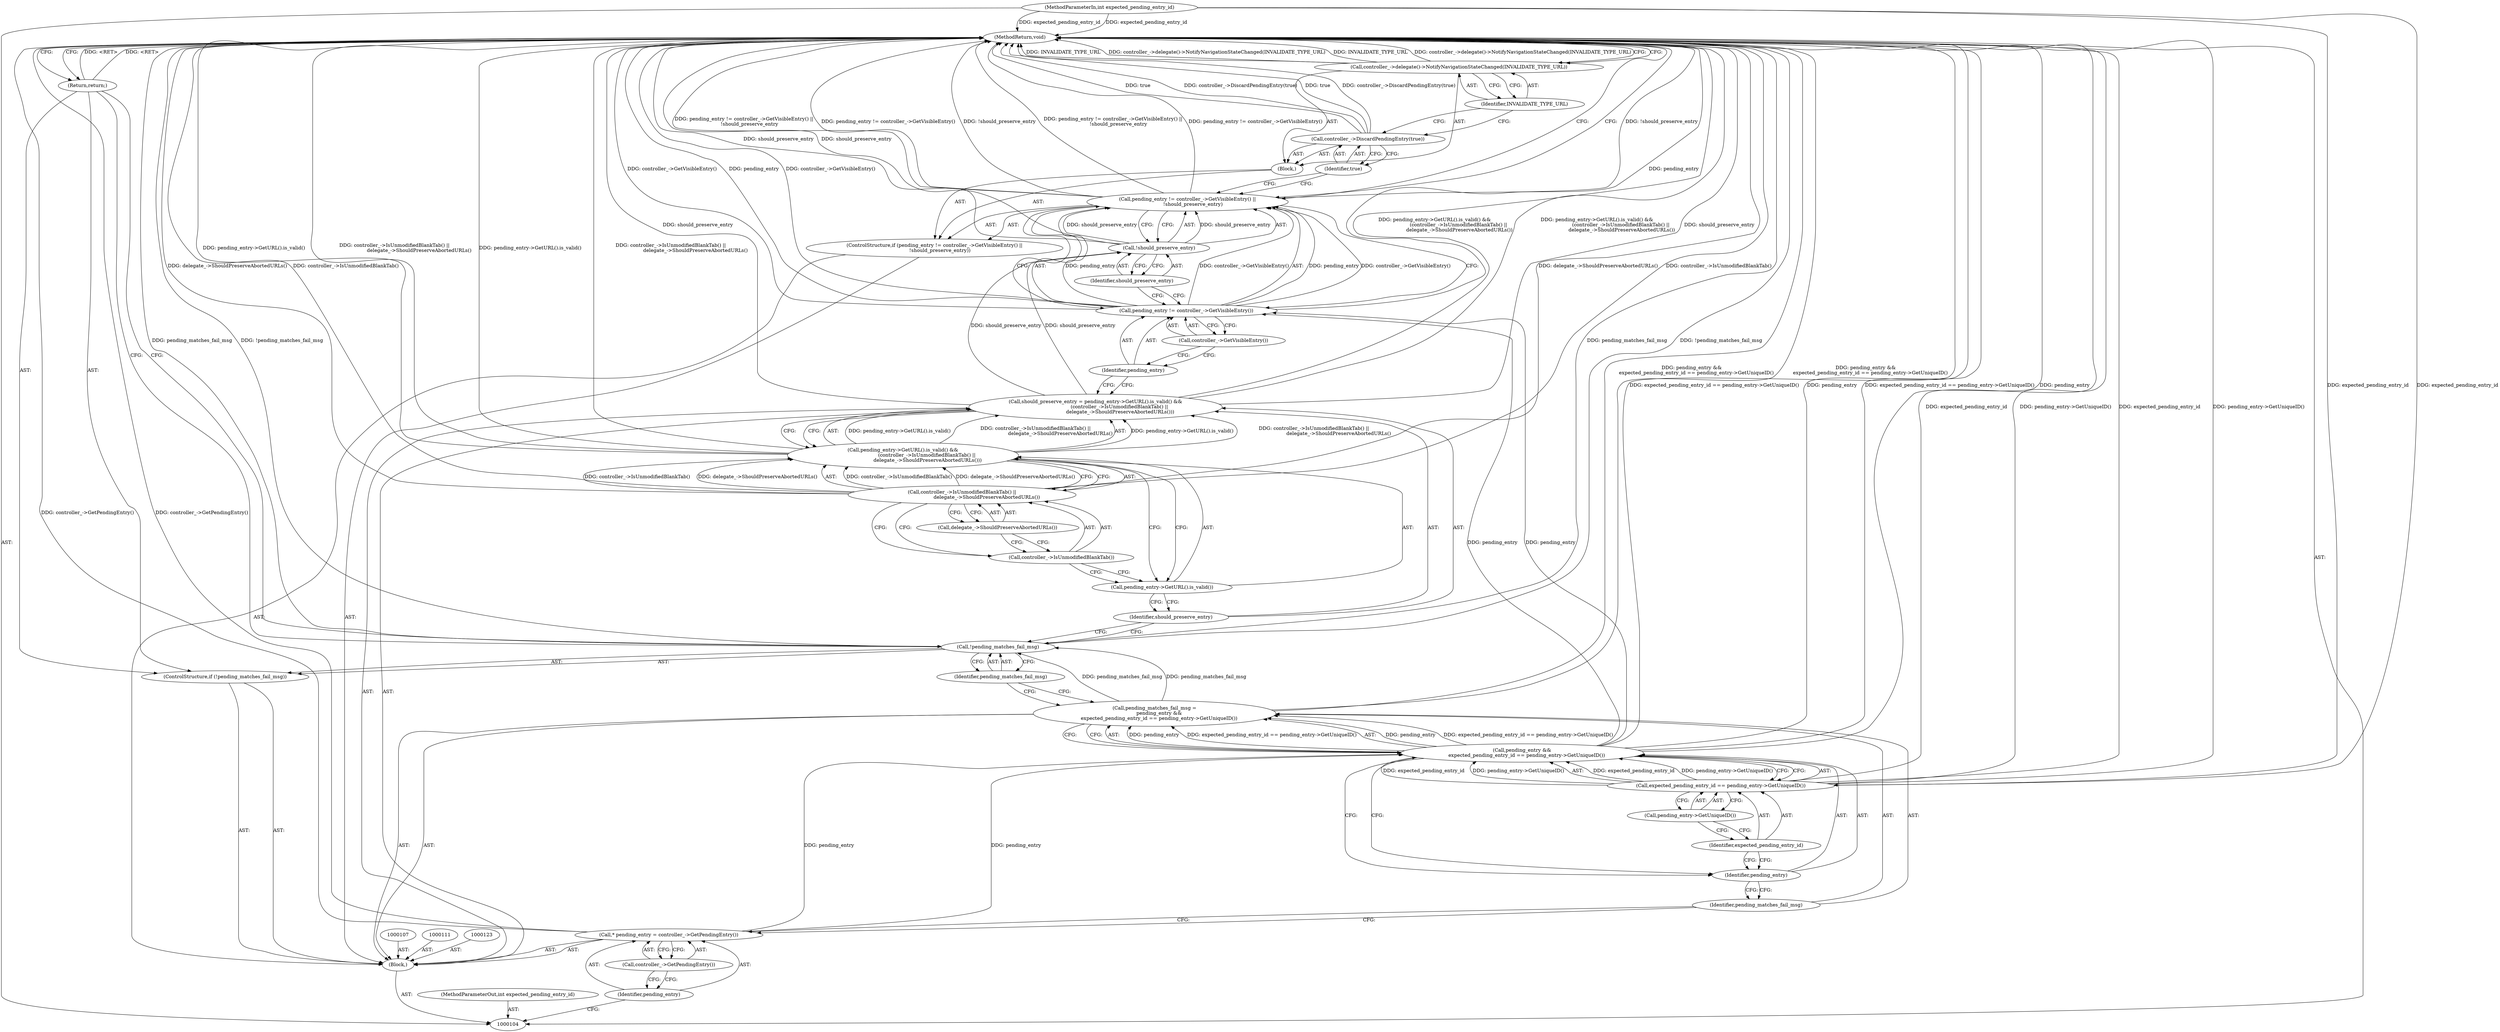 digraph "0_Chrome_0aa576040704401ae28ea73b862d0b5d84262d51" {
"1000143" [label="(MethodReturn,void)"];
"1000105" [label="(MethodParameterIn,int expected_pending_entry_id)"];
"1000205" [label="(MethodParameterOut,int expected_pending_entry_id)"];
"1000106" [label="(Block,)"];
"1000126" [label="(Call,pending_entry->GetURL().is_valid() &&\n                               (controller_->IsUnmodifiedBlankTab() ||\n                                delegate_->ShouldPreserveAbortedURLs()))"];
"1000127" [label="(Call,pending_entry->GetURL().is_valid())"];
"1000124" [label="(Call,should_preserve_entry = pending_entry->GetURL().is_valid() &&\n                               (controller_->IsUnmodifiedBlankTab() ||\n                                delegate_->ShouldPreserveAbortedURLs()))"];
"1000125" [label="(Identifier,should_preserve_entry)"];
"1000128" [label="(Call,controller_->IsUnmodifiedBlankTab() ||\n                                delegate_->ShouldPreserveAbortedURLs())"];
"1000129" [label="(Call,controller_->IsUnmodifiedBlankTab())"];
"1000130" [label="(Call,delegate_->ShouldPreserveAbortedURLs())"];
"1000135" [label="(Call,controller_->GetVisibleEntry())"];
"1000131" [label="(ControlStructure,if (pending_entry != controller_->GetVisibleEntry() ||\n       !should_preserve_entry))"];
"1000132" [label="(Call,pending_entry != controller_->GetVisibleEntry() ||\n       !should_preserve_entry)"];
"1000133" [label="(Call,pending_entry != controller_->GetVisibleEntry())"];
"1000134" [label="(Identifier,pending_entry)"];
"1000138" [label="(Block,)"];
"1000136" [label="(Call,!should_preserve_entry)"];
"1000137" [label="(Identifier,should_preserve_entry)"];
"1000140" [label="(Identifier,true)"];
"1000139" [label="(Call,controller_->DiscardPendingEntry(true))"];
"1000108" [label="(Call,* pending_entry = controller_->GetPendingEntry())"];
"1000109" [label="(Identifier,pending_entry)"];
"1000110" [label="(Call,controller_->GetPendingEntry())"];
"1000141" [label="(Call,controller_->delegate()->NotifyNavigationStateChanged(INVALIDATE_TYPE_URL))"];
"1000142" [label="(Identifier,INVALIDATE_TYPE_URL)"];
"1000112" [label="(Call,pending_matches_fail_msg =\n      pending_entry &&\n      expected_pending_entry_id == pending_entry->GetUniqueID())"];
"1000113" [label="(Identifier,pending_matches_fail_msg)"];
"1000114" [label="(Call,pending_entry &&\n      expected_pending_entry_id == pending_entry->GetUniqueID())"];
"1000115" [label="(Identifier,pending_entry)"];
"1000118" [label="(Call,pending_entry->GetUniqueID())"];
"1000116" [label="(Call,expected_pending_entry_id == pending_entry->GetUniqueID())"];
"1000117" [label="(Identifier,expected_pending_entry_id)"];
"1000119" [label="(ControlStructure,if (!pending_matches_fail_msg))"];
"1000120" [label="(Call,!pending_matches_fail_msg)"];
"1000121" [label="(Identifier,pending_matches_fail_msg)"];
"1000122" [label="(Return,return;)"];
"1000143" -> "1000104"  [label="AST: "];
"1000143" -> "1000122"  [label="CFG: "];
"1000143" -> "1000141"  [label="CFG: "];
"1000143" -> "1000132"  [label="CFG: "];
"1000122" -> "1000143"  [label="DDG: <RET>"];
"1000116" -> "1000143"  [label="DDG: expected_pending_entry_id"];
"1000116" -> "1000143"  [label="DDG: pending_entry->GetUniqueID()"];
"1000141" -> "1000143"  [label="DDG: INVALIDATE_TYPE_URL"];
"1000141" -> "1000143"  [label="DDG: controller_->delegate()->NotifyNavigationStateChanged(INVALIDATE_TYPE_URL)"];
"1000124" -> "1000143"  [label="DDG: should_preserve_entry"];
"1000124" -> "1000143"  [label="DDG: pending_entry->GetURL().is_valid() &&\n                               (controller_->IsUnmodifiedBlankTab() ||\n                                delegate_->ShouldPreserveAbortedURLs())"];
"1000105" -> "1000143"  [label="DDG: expected_pending_entry_id"];
"1000112" -> "1000143"  [label="DDG: pending_entry &&\n      expected_pending_entry_id == pending_entry->GetUniqueID()"];
"1000139" -> "1000143"  [label="DDG: true"];
"1000139" -> "1000143"  [label="DDG: controller_->DiscardPendingEntry(true)"];
"1000126" -> "1000143"  [label="DDG: pending_entry->GetURL().is_valid()"];
"1000126" -> "1000143"  [label="DDG: controller_->IsUnmodifiedBlankTab() ||\n                                delegate_->ShouldPreserveAbortedURLs()"];
"1000132" -> "1000143"  [label="DDG: !should_preserve_entry"];
"1000132" -> "1000143"  [label="DDG: pending_entry != controller_->GetVisibleEntry() ||\n       !should_preserve_entry"];
"1000132" -> "1000143"  [label="DDG: pending_entry != controller_->GetVisibleEntry()"];
"1000114" -> "1000143"  [label="DDG: expected_pending_entry_id == pending_entry->GetUniqueID()"];
"1000114" -> "1000143"  [label="DDG: pending_entry"];
"1000136" -> "1000143"  [label="DDG: should_preserve_entry"];
"1000128" -> "1000143"  [label="DDG: delegate_->ShouldPreserveAbortedURLs()"];
"1000128" -> "1000143"  [label="DDG: controller_->IsUnmodifiedBlankTab()"];
"1000133" -> "1000143"  [label="DDG: pending_entry"];
"1000133" -> "1000143"  [label="DDG: controller_->GetVisibleEntry()"];
"1000120" -> "1000143"  [label="DDG: pending_matches_fail_msg"];
"1000120" -> "1000143"  [label="DDG: !pending_matches_fail_msg"];
"1000108" -> "1000143"  [label="DDG: controller_->GetPendingEntry()"];
"1000105" -> "1000104"  [label="AST: "];
"1000105" -> "1000143"  [label="DDG: expected_pending_entry_id"];
"1000105" -> "1000116"  [label="DDG: expected_pending_entry_id"];
"1000205" -> "1000104"  [label="AST: "];
"1000106" -> "1000104"  [label="AST: "];
"1000107" -> "1000106"  [label="AST: "];
"1000108" -> "1000106"  [label="AST: "];
"1000111" -> "1000106"  [label="AST: "];
"1000112" -> "1000106"  [label="AST: "];
"1000119" -> "1000106"  [label="AST: "];
"1000123" -> "1000106"  [label="AST: "];
"1000124" -> "1000106"  [label="AST: "];
"1000131" -> "1000106"  [label="AST: "];
"1000126" -> "1000124"  [label="AST: "];
"1000126" -> "1000127"  [label="CFG: "];
"1000126" -> "1000128"  [label="CFG: "];
"1000127" -> "1000126"  [label="AST: "];
"1000128" -> "1000126"  [label="AST: "];
"1000124" -> "1000126"  [label="CFG: "];
"1000126" -> "1000143"  [label="DDG: pending_entry->GetURL().is_valid()"];
"1000126" -> "1000143"  [label="DDG: controller_->IsUnmodifiedBlankTab() ||\n                                delegate_->ShouldPreserveAbortedURLs()"];
"1000126" -> "1000124"  [label="DDG: pending_entry->GetURL().is_valid()"];
"1000126" -> "1000124"  [label="DDG: controller_->IsUnmodifiedBlankTab() ||\n                                delegate_->ShouldPreserveAbortedURLs()"];
"1000128" -> "1000126"  [label="DDG: controller_->IsUnmodifiedBlankTab()"];
"1000128" -> "1000126"  [label="DDG: delegate_->ShouldPreserveAbortedURLs()"];
"1000127" -> "1000126"  [label="AST: "];
"1000127" -> "1000125"  [label="CFG: "];
"1000129" -> "1000127"  [label="CFG: "];
"1000126" -> "1000127"  [label="CFG: "];
"1000124" -> "1000106"  [label="AST: "];
"1000124" -> "1000126"  [label="CFG: "];
"1000125" -> "1000124"  [label="AST: "];
"1000126" -> "1000124"  [label="AST: "];
"1000134" -> "1000124"  [label="CFG: "];
"1000124" -> "1000143"  [label="DDG: should_preserve_entry"];
"1000124" -> "1000143"  [label="DDG: pending_entry->GetURL().is_valid() &&\n                               (controller_->IsUnmodifiedBlankTab() ||\n                                delegate_->ShouldPreserveAbortedURLs())"];
"1000126" -> "1000124"  [label="DDG: pending_entry->GetURL().is_valid()"];
"1000126" -> "1000124"  [label="DDG: controller_->IsUnmodifiedBlankTab() ||\n                                delegate_->ShouldPreserveAbortedURLs()"];
"1000124" -> "1000136"  [label="DDG: should_preserve_entry"];
"1000125" -> "1000124"  [label="AST: "];
"1000125" -> "1000120"  [label="CFG: "];
"1000127" -> "1000125"  [label="CFG: "];
"1000128" -> "1000126"  [label="AST: "];
"1000128" -> "1000129"  [label="CFG: "];
"1000128" -> "1000130"  [label="CFG: "];
"1000129" -> "1000128"  [label="AST: "];
"1000130" -> "1000128"  [label="AST: "];
"1000126" -> "1000128"  [label="CFG: "];
"1000128" -> "1000143"  [label="DDG: delegate_->ShouldPreserveAbortedURLs()"];
"1000128" -> "1000143"  [label="DDG: controller_->IsUnmodifiedBlankTab()"];
"1000128" -> "1000126"  [label="DDG: controller_->IsUnmodifiedBlankTab()"];
"1000128" -> "1000126"  [label="DDG: delegate_->ShouldPreserveAbortedURLs()"];
"1000129" -> "1000128"  [label="AST: "];
"1000129" -> "1000127"  [label="CFG: "];
"1000130" -> "1000129"  [label="CFG: "];
"1000128" -> "1000129"  [label="CFG: "];
"1000130" -> "1000128"  [label="AST: "];
"1000130" -> "1000129"  [label="CFG: "];
"1000128" -> "1000130"  [label="CFG: "];
"1000135" -> "1000133"  [label="AST: "];
"1000135" -> "1000134"  [label="CFG: "];
"1000133" -> "1000135"  [label="CFG: "];
"1000131" -> "1000106"  [label="AST: "];
"1000132" -> "1000131"  [label="AST: "];
"1000138" -> "1000131"  [label="AST: "];
"1000132" -> "1000131"  [label="AST: "];
"1000132" -> "1000133"  [label="CFG: "];
"1000132" -> "1000136"  [label="CFG: "];
"1000133" -> "1000132"  [label="AST: "];
"1000136" -> "1000132"  [label="AST: "];
"1000140" -> "1000132"  [label="CFG: "];
"1000143" -> "1000132"  [label="CFG: "];
"1000132" -> "1000143"  [label="DDG: !should_preserve_entry"];
"1000132" -> "1000143"  [label="DDG: pending_entry != controller_->GetVisibleEntry() ||\n       !should_preserve_entry"];
"1000132" -> "1000143"  [label="DDG: pending_entry != controller_->GetVisibleEntry()"];
"1000133" -> "1000132"  [label="DDG: pending_entry"];
"1000133" -> "1000132"  [label="DDG: controller_->GetVisibleEntry()"];
"1000136" -> "1000132"  [label="DDG: should_preserve_entry"];
"1000133" -> "1000132"  [label="AST: "];
"1000133" -> "1000135"  [label="CFG: "];
"1000134" -> "1000133"  [label="AST: "];
"1000135" -> "1000133"  [label="AST: "];
"1000137" -> "1000133"  [label="CFG: "];
"1000132" -> "1000133"  [label="CFG: "];
"1000133" -> "1000143"  [label="DDG: pending_entry"];
"1000133" -> "1000143"  [label="DDG: controller_->GetVisibleEntry()"];
"1000133" -> "1000132"  [label="DDG: pending_entry"];
"1000133" -> "1000132"  [label="DDG: controller_->GetVisibleEntry()"];
"1000114" -> "1000133"  [label="DDG: pending_entry"];
"1000134" -> "1000133"  [label="AST: "];
"1000134" -> "1000124"  [label="CFG: "];
"1000135" -> "1000134"  [label="CFG: "];
"1000138" -> "1000131"  [label="AST: "];
"1000139" -> "1000138"  [label="AST: "];
"1000141" -> "1000138"  [label="AST: "];
"1000136" -> "1000132"  [label="AST: "];
"1000136" -> "1000137"  [label="CFG: "];
"1000137" -> "1000136"  [label="AST: "];
"1000132" -> "1000136"  [label="CFG: "];
"1000136" -> "1000143"  [label="DDG: should_preserve_entry"];
"1000136" -> "1000132"  [label="DDG: should_preserve_entry"];
"1000124" -> "1000136"  [label="DDG: should_preserve_entry"];
"1000137" -> "1000136"  [label="AST: "];
"1000137" -> "1000133"  [label="CFG: "];
"1000136" -> "1000137"  [label="CFG: "];
"1000140" -> "1000139"  [label="AST: "];
"1000140" -> "1000132"  [label="CFG: "];
"1000139" -> "1000140"  [label="CFG: "];
"1000139" -> "1000138"  [label="AST: "];
"1000139" -> "1000140"  [label="CFG: "];
"1000140" -> "1000139"  [label="AST: "];
"1000142" -> "1000139"  [label="CFG: "];
"1000139" -> "1000143"  [label="DDG: true"];
"1000139" -> "1000143"  [label="DDG: controller_->DiscardPendingEntry(true)"];
"1000108" -> "1000106"  [label="AST: "];
"1000108" -> "1000110"  [label="CFG: "];
"1000109" -> "1000108"  [label="AST: "];
"1000110" -> "1000108"  [label="AST: "];
"1000113" -> "1000108"  [label="CFG: "];
"1000108" -> "1000143"  [label="DDG: controller_->GetPendingEntry()"];
"1000108" -> "1000114"  [label="DDG: pending_entry"];
"1000109" -> "1000108"  [label="AST: "];
"1000109" -> "1000104"  [label="CFG: "];
"1000110" -> "1000109"  [label="CFG: "];
"1000110" -> "1000108"  [label="AST: "];
"1000110" -> "1000109"  [label="CFG: "];
"1000108" -> "1000110"  [label="CFG: "];
"1000141" -> "1000138"  [label="AST: "];
"1000141" -> "1000142"  [label="CFG: "];
"1000142" -> "1000141"  [label="AST: "];
"1000143" -> "1000141"  [label="CFG: "];
"1000141" -> "1000143"  [label="DDG: INVALIDATE_TYPE_URL"];
"1000141" -> "1000143"  [label="DDG: controller_->delegate()->NotifyNavigationStateChanged(INVALIDATE_TYPE_URL)"];
"1000142" -> "1000141"  [label="AST: "];
"1000142" -> "1000139"  [label="CFG: "];
"1000141" -> "1000142"  [label="CFG: "];
"1000112" -> "1000106"  [label="AST: "];
"1000112" -> "1000114"  [label="CFG: "];
"1000113" -> "1000112"  [label="AST: "];
"1000114" -> "1000112"  [label="AST: "];
"1000121" -> "1000112"  [label="CFG: "];
"1000112" -> "1000143"  [label="DDG: pending_entry &&\n      expected_pending_entry_id == pending_entry->GetUniqueID()"];
"1000114" -> "1000112"  [label="DDG: pending_entry"];
"1000114" -> "1000112"  [label="DDG: expected_pending_entry_id == pending_entry->GetUniqueID()"];
"1000112" -> "1000120"  [label="DDG: pending_matches_fail_msg"];
"1000113" -> "1000112"  [label="AST: "];
"1000113" -> "1000108"  [label="CFG: "];
"1000115" -> "1000113"  [label="CFG: "];
"1000114" -> "1000112"  [label="AST: "];
"1000114" -> "1000115"  [label="CFG: "];
"1000114" -> "1000116"  [label="CFG: "];
"1000115" -> "1000114"  [label="AST: "];
"1000116" -> "1000114"  [label="AST: "];
"1000112" -> "1000114"  [label="CFG: "];
"1000114" -> "1000143"  [label="DDG: expected_pending_entry_id == pending_entry->GetUniqueID()"];
"1000114" -> "1000143"  [label="DDG: pending_entry"];
"1000114" -> "1000112"  [label="DDG: pending_entry"];
"1000114" -> "1000112"  [label="DDG: expected_pending_entry_id == pending_entry->GetUniqueID()"];
"1000108" -> "1000114"  [label="DDG: pending_entry"];
"1000116" -> "1000114"  [label="DDG: expected_pending_entry_id"];
"1000116" -> "1000114"  [label="DDG: pending_entry->GetUniqueID()"];
"1000114" -> "1000133"  [label="DDG: pending_entry"];
"1000115" -> "1000114"  [label="AST: "];
"1000115" -> "1000113"  [label="CFG: "];
"1000117" -> "1000115"  [label="CFG: "];
"1000114" -> "1000115"  [label="CFG: "];
"1000118" -> "1000116"  [label="AST: "];
"1000118" -> "1000117"  [label="CFG: "];
"1000116" -> "1000118"  [label="CFG: "];
"1000116" -> "1000114"  [label="AST: "];
"1000116" -> "1000118"  [label="CFG: "];
"1000117" -> "1000116"  [label="AST: "];
"1000118" -> "1000116"  [label="AST: "];
"1000114" -> "1000116"  [label="CFG: "];
"1000116" -> "1000143"  [label="DDG: expected_pending_entry_id"];
"1000116" -> "1000143"  [label="DDG: pending_entry->GetUniqueID()"];
"1000116" -> "1000114"  [label="DDG: expected_pending_entry_id"];
"1000116" -> "1000114"  [label="DDG: pending_entry->GetUniqueID()"];
"1000105" -> "1000116"  [label="DDG: expected_pending_entry_id"];
"1000117" -> "1000116"  [label="AST: "];
"1000117" -> "1000115"  [label="CFG: "];
"1000118" -> "1000117"  [label="CFG: "];
"1000119" -> "1000106"  [label="AST: "];
"1000120" -> "1000119"  [label="AST: "];
"1000122" -> "1000119"  [label="AST: "];
"1000120" -> "1000119"  [label="AST: "];
"1000120" -> "1000121"  [label="CFG: "];
"1000121" -> "1000120"  [label="AST: "];
"1000122" -> "1000120"  [label="CFG: "];
"1000125" -> "1000120"  [label="CFG: "];
"1000120" -> "1000143"  [label="DDG: pending_matches_fail_msg"];
"1000120" -> "1000143"  [label="DDG: !pending_matches_fail_msg"];
"1000112" -> "1000120"  [label="DDG: pending_matches_fail_msg"];
"1000121" -> "1000120"  [label="AST: "];
"1000121" -> "1000112"  [label="CFG: "];
"1000120" -> "1000121"  [label="CFG: "];
"1000122" -> "1000119"  [label="AST: "];
"1000122" -> "1000120"  [label="CFG: "];
"1000143" -> "1000122"  [label="CFG: "];
"1000122" -> "1000143"  [label="DDG: <RET>"];
}
